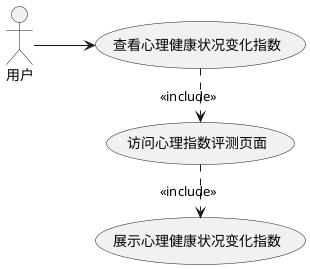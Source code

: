 @startuml
left to right direction
actor 用户

usecase (查看心理健康状况变化指数) as UC
usecase (访问心理指数评测页面) as UC1
usecase (展示心理健康状况变化指数) as UC2

用户 --> UC

UC .> UC1 : <<include>>
UC1 .> UC2 : <<include>>
@enduml